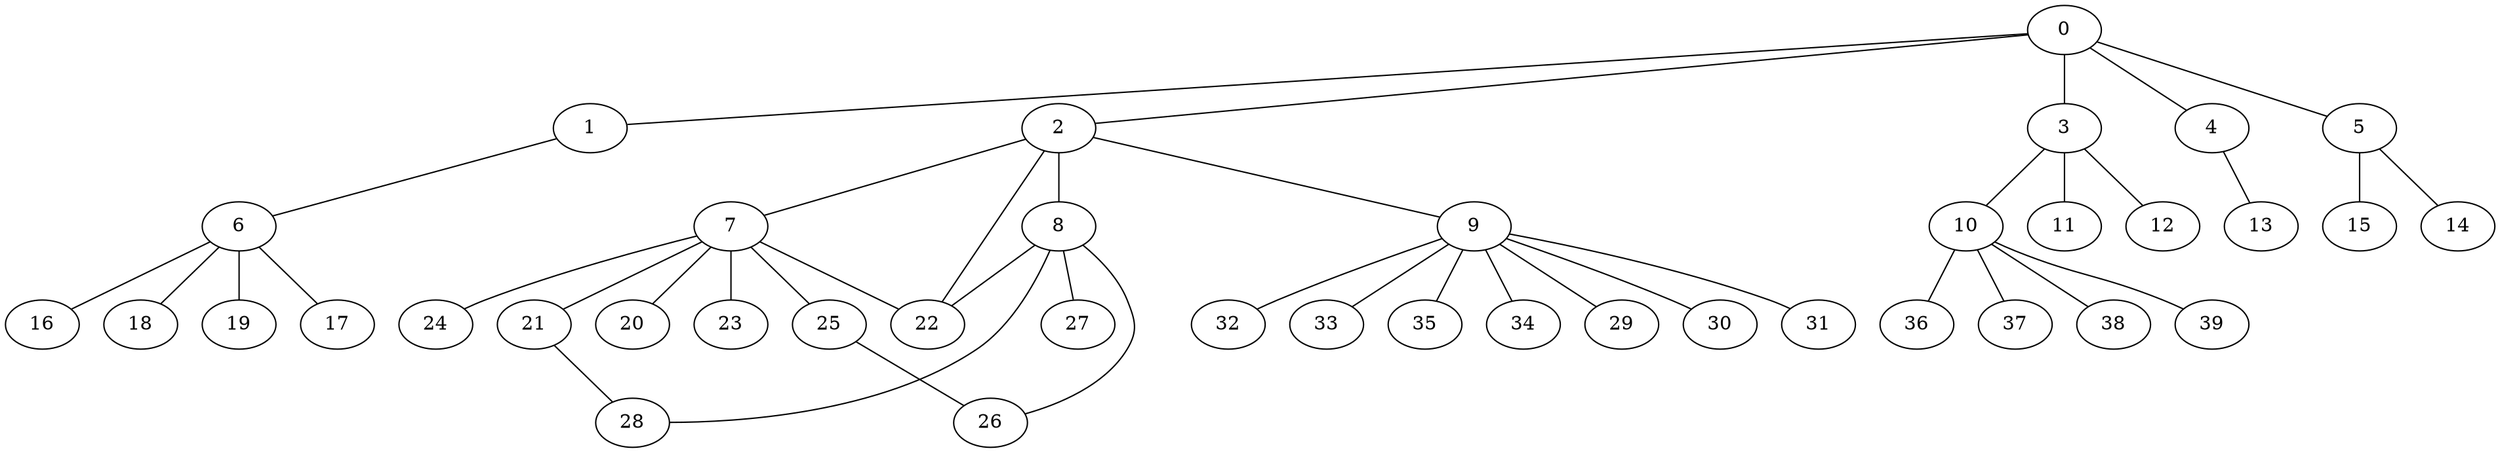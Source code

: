 
graph graphname {
    0 -- 1
0 -- 2
0 -- 3
0 -- 4
0 -- 5
1 -- 6
2 -- 8
2 -- 9
2 -- 7
2 -- 22
3 -- 10
3 -- 11
3 -- 12
4 -- 13
5 -- 14
5 -- 15
6 -- 16
6 -- 18
6 -- 19
6 -- 17
7 -- 20
7 -- 21
7 -- 22
7 -- 23
7 -- 24
7 -- 25
8 -- 27
8 -- 28
8 -- 26
8 -- 22
9 -- 32
9 -- 33
9 -- 35
9 -- 34
9 -- 29
9 -- 30
9 -- 31
10 -- 36
10 -- 37
10 -- 38
10 -- 39
21 -- 28
25 -- 26

}
